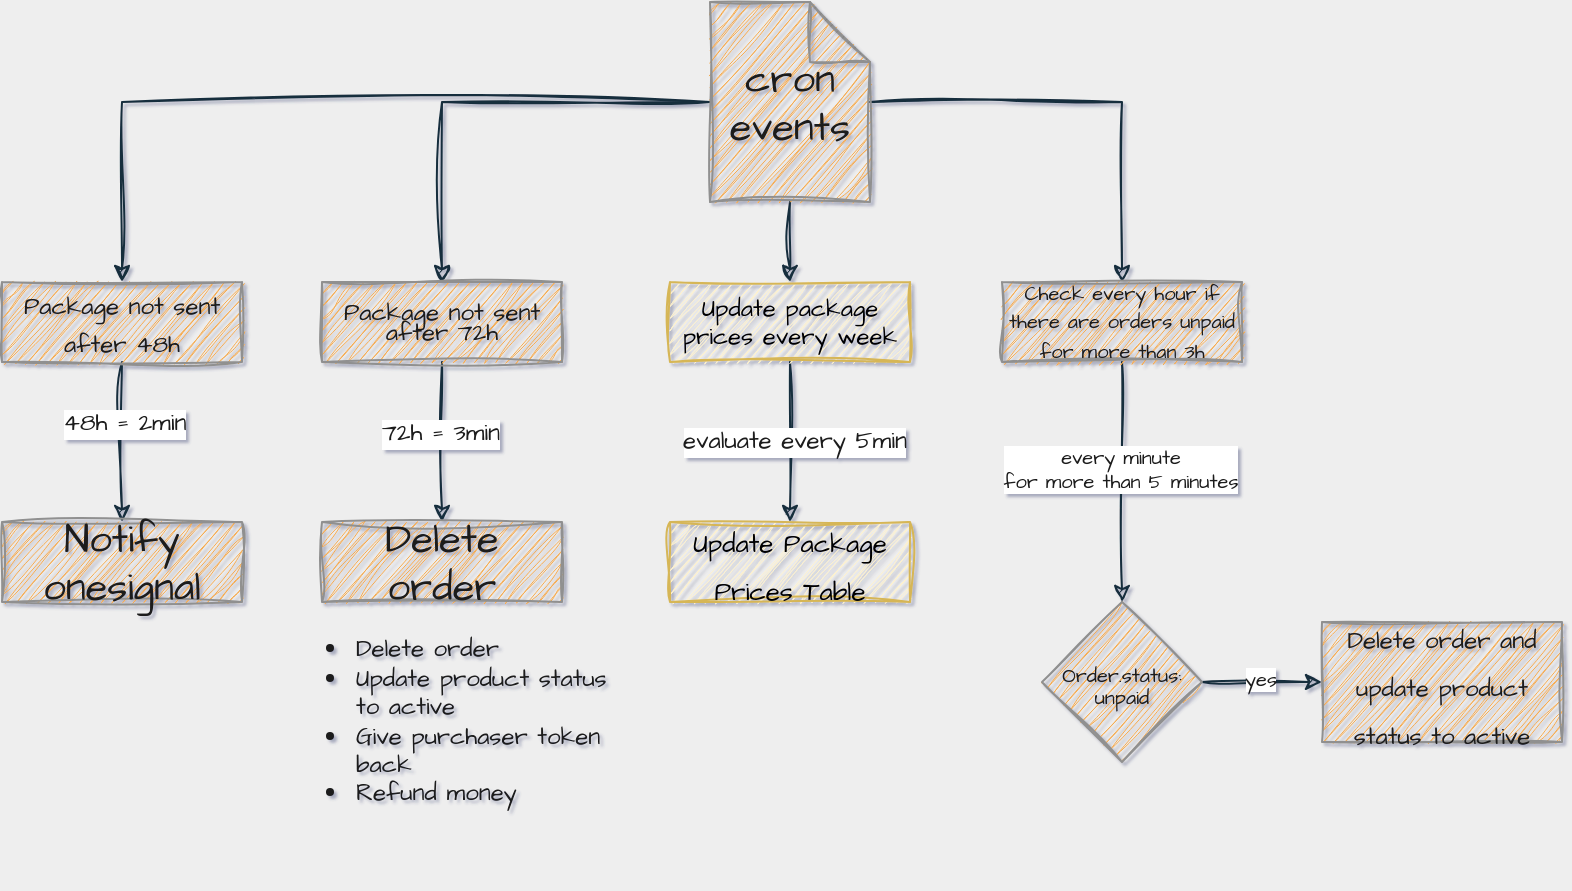 <mxfile version="20.6.0" type="github">
  <diagram id="pWL9M35hyhVUCSLAzQwa" name="Strona-1">
    <mxGraphModel dx="983" dy="566" grid="1" gridSize="10" guides="1" tooltips="1" connect="1" arrows="1" fold="1" page="1" pageScale="1" pageWidth="827" pageHeight="1169" background="#EEEEEE" math="0" shadow="1">
      <root>
        <mxCell id="0" />
        <mxCell id="1" parent="0" />
        <mxCell id="czl2qet7RvVeBFFA1b4G-19" style="edgeStyle=orthogonalEdgeStyle;rounded=0;sketch=1;hachureGap=4;jiggle=2;orthogonalLoop=1;jettySize=auto;html=1;strokeColor=#182E3E;fontFamily=Architects Daughter;fontSource=https%3A%2F%2Ffonts.googleapis.com%2Fcss%3Ffamily%3DArchitects%2BDaughter;fontSize=12;fontColor=#1A1A1A;" parent="1" source="czl2qet7RvVeBFFA1b4G-5" target="czl2qet7RvVeBFFA1b4G-10" edge="1">
          <mxGeometry relative="1" as="geometry" />
        </mxCell>
        <mxCell id="czl2qet7RvVeBFFA1b4G-20" style="edgeStyle=orthogonalEdgeStyle;rounded=0;sketch=1;hachureGap=4;jiggle=2;orthogonalLoop=1;jettySize=auto;html=1;entryX=0.5;entryY=0;entryDx=0;entryDy=0;strokeColor=#182E3E;fontFamily=Architects Daughter;fontSource=https%3A%2F%2Ffonts.googleapis.com%2Fcss%3Ffamily%3DArchitects%2BDaughter;fontSize=12;fontColor=#1A1A1A;" parent="1" source="czl2qet7RvVeBFFA1b4G-5" target="czl2qet7RvVeBFFA1b4G-8" edge="1">
          <mxGeometry relative="1" as="geometry" />
        </mxCell>
        <mxCell id="czl2qet7RvVeBFFA1b4G-21" style="edgeStyle=orthogonalEdgeStyle;rounded=0;sketch=1;hachureGap=4;jiggle=2;orthogonalLoop=1;jettySize=auto;html=1;entryX=0.5;entryY=0;entryDx=0;entryDy=0;strokeColor=#182E3E;fontFamily=Architects Daughter;fontSource=https%3A%2F%2Ffonts.googleapis.com%2Fcss%3Ffamily%3DArchitects%2BDaughter;fontSize=12;fontColor=#1A1A1A;" parent="1" source="czl2qet7RvVeBFFA1b4G-5" target="czl2qet7RvVeBFFA1b4G-6" edge="1">
          <mxGeometry relative="1" as="geometry" />
        </mxCell>
        <mxCell id="ePx3qtR9HWIwEJ90-jqC-6" style="edgeStyle=orthogonalEdgeStyle;rounded=0;sketch=1;hachureGap=4;jiggle=2;orthogonalLoop=1;jettySize=auto;html=1;entryX=0.5;entryY=0;entryDx=0;entryDy=0;strokeColor=#182E3E;fontFamily=Architects Daughter;fontSource=https%3A%2F%2Ffonts.googleapis.com%2Fcss%3Ffamily%3DArchitects%2BDaughter;fontSize=10;fontColor=#1A1A1A;" edge="1" parent="1" source="czl2qet7RvVeBFFA1b4G-5" target="czl2qet7RvVeBFFA1b4G-11">
          <mxGeometry relative="1" as="geometry" />
        </mxCell>
        <mxCell id="czl2qet7RvVeBFFA1b4G-5" value="&lt;div&gt;cron&lt;/div&gt;&lt;div&gt;events&lt;br&gt;&lt;/div&gt;" style="shape=note;whiteSpace=wrap;html=1;backgroundOutline=1;darkOpacity=0.05;sketch=1;hachureGap=4;jiggle=2;strokeColor=#909090;fontFamily=Architects Daughter;fontSource=https%3A%2F%2Ffonts.googleapis.com%2Fcss%3Ffamily%3DArchitects%2BDaughter;fontSize=20;fontColor=#1A1A1A;fillColor=#F5AB50;" parent="1" vertex="1">
          <mxGeometry x="374" y="30" width="80" height="100" as="geometry" />
        </mxCell>
        <mxCell id="czl2qet7RvVeBFFA1b4G-13" value="" style="edgeStyle=orthogonalEdgeStyle;rounded=0;sketch=1;hachureGap=4;jiggle=2;orthogonalLoop=1;jettySize=auto;html=1;strokeColor=#182E3E;fontFamily=Architects Daughter;fontSource=https%3A%2F%2Ffonts.googleapis.com%2Fcss%3Ffamily%3DArchitects%2BDaughter;fontSize=12;fontColor=#1A1A1A;" parent="1" source="czl2qet7RvVeBFFA1b4G-6" target="czl2qet7RvVeBFFA1b4G-12" edge="1">
          <mxGeometry relative="1" as="geometry" />
        </mxCell>
        <mxCell id="czl2qet7RvVeBFFA1b4G-18" value="48h = 2min" style="edgeLabel;html=1;align=center;verticalAlign=middle;resizable=0;points=[];fontSize=12;fontFamily=Architects Daughter;fontColor=#1A1A1A;" parent="czl2qet7RvVeBFFA1b4G-13" vertex="1" connectable="0">
          <mxGeometry x="-0.232" y="1" relative="1" as="geometry">
            <mxPoint as="offset" />
          </mxGeometry>
        </mxCell>
        <mxCell id="czl2qet7RvVeBFFA1b4G-6" value="&lt;p style=&quot;line-height: 80%;&quot;&gt;&lt;font style=&quot;font-size: 12px;&quot;&gt;Package not sent after 48h&lt;/font&gt;&lt;/p&gt;" style="rounded=0;whiteSpace=wrap;html=1;sketch=1;hachureGap=4;jiggle=2;strokeColor=#909090;fontFamily=Architects Daughter;fontSource=https%3A%2F%2Ffonts.googleapis.com%2Fcss%3Ffamily%3DArchitects%2BDaughter;fontSize=20;fontColor=#1A1A1A;fillColor=#F5AB50;" parent="1" vertex="1">
          <mxGeometry x="20" y="170" width="120" height="40" as="geometry" />
        </mxCell>
        <mxCell id="czl2qet7RvVeBFFA1b4G-15" value="" style="edgeStyle=orthogonalEdgeStyle;rounded=0;sketch=1;hachureGap=4;jiggle=2;orthogonalLoop=1;jettySize=auto;html=1;strokeColor=#182E3E;fontFamily=Architects Daughter;fontSource=https%3A%2F%2Ffonts.googleapis.com%2Fcss%3Ffamily%3DArchitects%2BDaughter;fontSize=12;fontColor=#1A1A1A;" parent="1" source="czl2qet7RvVeBFFA1b4G-8" target="czl2qet7RvVeBFFA1b4G-14" edge="1">
          <mxGeometry relative="1" as="geometry" />
        </mxCell>
        <mxCell id="czl2qet7RvVeBFFA1b4G-17" value="72h = 3min" style="edgeLabel;html=1;align=center;verticalAlign=middle;resizable=0;points=[];fontSize=12;fontFamily=Architects Daughter;fontColor=#1A1A1A;" parent="czl2qet7RvVeBFFA1b4G-15" vertex="1" connectable="0">
          <mxGeometry x="-0.104" y="-1" relative="1" as="geometry">
            <mxPoint as="offset" />
          </mxGeometry>
        </mxCell>
        <mxCell id="czl2qet7RvVeBFFA1b4G-8" value="&lt;p style=&quot;line-height: 80%; font-size: 12px;&quot;&gt;&lt;font style=&quot;font-size: 12px;&quot;&gt;Package not sent after 72h&lt;br&gt;&lt;/font&gt;&lt;/p&gt;" style="rounded=0;whiteSpace=wrap;html=1;sketch=1;hachureGap=4;jiggle=2;strokeColor=#909090;fontFamily=Architects Daughter;fontSource=https%3A%2F%2Ffonts.googleapis.com%2Fcss%3Ffamily%3DArchitects%2BDaughter;fontSize=20;fontColor=#1A1A1A;fillColor=#F5AB50;" parent="1" vertex="1">
          <mxGeometry x="180" y="170" width="120" height="40" as="geometry" />
        </mxCell>
        <mxCell id="ePx3qtR9HWIwEJ90-jqC-2" style="edgeStyle=orthogonalEdgeStyle;rounded=0;sketch=1;hachureGap=4;jiggle=2;orthogonalLoop=1;jettySize=auto;html=1;strokeColor=#182E3E;fontFamily=Architects Daughter;fontSource=https%3A%2F%2Ffonts.googleapis.com%2Fcss%3Ffamily%3DArchitects%2BDaughter;fontSize=12;fontColor=#1A1A1A;" edge="1" parent="1" source="czl2qet7RvVeBFFA1b4G-10" target="ePx3qtR9HWIwEJ90-jqC-1">
          <mxGeometry relative="1" as="geometry" />
        </mxCell>
        <mxCell id="ePx3qtR9HWIwEJ90-jqC-3" value="evaluate every 5min" style="edgeLabel;html=1;align=center;verticalAlign=middle;resizable=0;points=[];fontSize=12;fontFamily=Architects Daughter;fontColor=#1A1A1A;" vertex="1" connectable="0" parent="ePx3qtR9HWIwEJ90-jqC-2">
          <mxGeometry x="-0.011" y="2" relative="1" as="geometry">
            <mxPoint as="offset" />
          </mxGeometry>
        </mxCell>
        <mxCell id="czl2qet7RvVeBFFA1b4G-10" value="&lt;p style=&quot;line-height: 110%; font-size: 12px;&quot;&gt;&lt;font style=&quot;font-size: 12px;&quot;&gt;Update package prices every week&lt;br&gt;&lt;/font&gt;&lt;/p&gt;" style="rounded=0;whiteSpace=wrap;html=1;sketch=1;hachureGap=4;jiggle=2;strokeColor=#d6b656;fontFamily=Architects Daughter;fontSource=https%3A%2F%2Ffonts.googleapis.com%2Fcss%3Ffamily%3DArchitects%2BDaughter;fontSize=20;fillColor=#fff2cc;" parent="1" vertex="1">
          <mxGeometry x="354" y="170" width="120" height="40" as="geometry" />
        </mxCell>
        <mxCell id="ePx3qtR9HWIwEJ90-jqC-10" value="" style="edgeStyle=orthogonalEdgeStyle;rounded=0;sketch=1;hachureGap=4;jiggle=2;orthogonalLoop=1;jettySize=auto;html=1;strokeColor=#182E3E;fontFamily=Architects Daughter;fontSource=https%3A%2F%2Ffonts.googleapis.com%2Fcss%3Ffamily%3DArchitects%2BDaughter;fontSize=10;fontColor=#1A1A1A;" edge="1" parent="1" source="czl2qet7RvVeBFFA1b4G-11" target="ePx3qtR9HWIwEJ90-jqC-9">
          <mxGeometry relative="1" as="geometry" />
        </mxCell>
        <mxCell id="ePx3qtR9HWIwEJ90-jqC-14" value="&lt;div&gt;every minute&lt;/div&gt;&lt;div&gt;for more than 5 minutes&lt;br&gt;&lt;/div&gt;" style="edgeLabel;html=1;align=center;verticalAlign=middle;resizable=0;points=[];fontSize=10;fontFamily=Architects Daughter;fontColor=#1A1A1A;" vertex="1" connectable="0" parent="ePx3qtR9HWIwEJ90-jqC-10">
          <mxGeometry x="-0.117" y="-1" relative="1" as="geometry">
            <mxPoint as="offset" />
          </mxGeometry>
        </mxCell>
        <mxCell id="czl2qet7RvVeBFFA1b4G-11" value="&lt;font style=&quot;font-size: 10px;&quot;&gt;Check every hour if there are orders unpaid for more than 3h&lt;/font&gt;" style="rounded=0;whiteSpace=wrap;html=1;sketch=1;hachureGap=4;jiggle=2;strokeColor=#909090;fontFamily=Architects Daughter;fontSource=https%3A%2F%2Ffonts.googleapis.com%2Fcss%3Ffamily%3DArchitects%2BDaughter;fontSize=12;fontColor=#1A1A1A;fillColor=#F5AB50;" parent="1" vertex="1">
          <mxGeometry x="520" y="170" width="120" height="40" as="geometry" />
        </mxCell>
        <mxCell id="czl2qet7RvVeBFFA1b4G-12" value="Notify onesignal" style="rounded=0;whiteSpace=wrap;html=1;sketch=1;hachureGap=4;jiggle=2;strokeColor=#909090;fontFamily=Architects Daughter;fontSource=https%3A%2F%2Ffonts.googleapis.com%2Fcss%3Ffamily%3DArchitects%2BDaughter;fontSize=20;fontColor=#1A1A1A;fillColor=#F5AB50;" parent="1" vertex="1">
          <mxGeometry x="20" y="290" width="120" height="40" as="geometry" />
        </mxCell>
        <mxCell id="czl2qet7RvVeBFFA1b4G-14" value="Delete order" style="rounded=0;whiteSpace=wrap;html=1;sketch=1;hachureGap=4;jiggle=2;strokeColor=#909090;fontFamily=Architects Daughter;fontSource=https%3A%2F%2Ffonts.googleapis.com%2Fcss%3Ffamily%3DArchitects%2BDaughter;fontSize=20;fontColor=#1A1A1A;fillColor=#F5AB50;" parent="1" vertex="1">
          <mxGeometry x="180" y="290" width="120" height="40" as="geometry" />
        </mxCell>
        <mxCell id="czl2qet7RvVeBFFA1b4G-16" value="&lt;ul&gt;&lt;li&gt;Delete order&lt;/li&gt;&lt;li&gt;Update product status to active&lt;/li&gt;&lt;li&gt;Give purchaser token back&lt;/li&gt;&lt;li&gt;Refund money &lt;br&gt;&lt;/li&gt;&lt;/ul&gt;" style="text;html=1;strokeColor=none;fillColor=none;align=left;verticalAlign=middle;whiteSpace=wrap;rounded=0;sketch=1;hachureGap=4;jiggle=2;fontFamily=Architects Daughter;fontSource=https%3A%2F%2Ffonts.googleapis.com%2Fcss%3Ffamily%3DArchitects%2BDaughter;fontSize=12;fontColor=#1A1A1A;" parent="1" vertex="1">
          <mxGeometry x="155" y="310" width="170" height="160" as="geometry" />
        </mxCell>
        <mxCell id="ePx3qtR9HWIwEJ90-jqC-1" value="&lt;font style=&quot;font-size: 13px;&quot;&gt;Update Package Prices Table&lt;/font&gt;" style="rounded=0;whiteSpace=wrap;html=1;sketch=1;hachureGap=4;jiggle=2;strokeColor=#d6b656;fontFamily=Architects Daughter;fontSource=https%3A%2F%2Ffonts.googleapis.com%2Fcss%3Ffamily%3DArchitects%2BDaughter;fontSize=20;fillColor=#fff2cc;" vertex="1" parent="1">
          <mxGeometry x="354" y="290" width="120" height="40" as="geometry" />
        </mxCell>
        <mxCell id="ePx3qtR9HWIwEJ90-jqC-12" value="" style="edgeStyle=orthogonalEdgeStyle;rounded=0;sketch=1;hachureGap=4;jiggle=2;orthogonalLoop=1;jettySize=auto;html=1;strokeColor=#182E3E;fontFamily=Architects Daughter;fontSource=https%3A%2F%2Ffonts.googleapis.com%2Fcss%3Ffamily%3DArchitects%2BDaughter;fontSize=10;fontColor=#1A1A1A;" edge="1" parent="1" source="ePx3qtR9HWIwEJ90-jqC-9" target="ePx3qtR9HWIwEJ90-jqC-11">
          <mxGeometry relative="1" as="geometry" />
        </mxCell>
        <mxCell id="ePx3qtR9HWIwEJ90-jqC-13" value="yes" style="edgeLabel;html=1;align=center;verticalAlign=middle;resizable=0;points=[];fontSize=10;fontFamily=Architects Daughter;fontColor=#1A1A1A;" vertex="1" connectable="0" parent="ePx3qtR9HWIwEJ90-jqC-12">
          <mxGeometry x="-0.043" y="2" relative="1" as="geometry">
            <mxPoint as="offset" />
          </mxGeometry>
        </mxCell>
        <mxCell id="ePx3qtR9HWIwEJ90-jqC-9" value="&lt;p style=&quot;line-height: 40%;&quot;&gt;&lt;font style=&quot;font-size: 10px;&quot;&gt;Order.status: unpaid&lt;/font&gt;&lt;/p&gt;" style="rhombus;whiteSpace=wrap;html=1;fontFamily=Architects Daughter;fillColor=#F5AB50;strokeColor=#909090;fontColor=#1A1A1A;rounded=0;sketch=1;hachureGap=4;jiggle=2;fontSource=https%3A%2F%2Ffonts.googleapis.com%2Fcss%3Ffamily%3DArchitects%2BDaughter;fontSize=20;" vertex="1" parent="1">
          <mxGeometry x="540" y="330" width="80" height="80" as="geometry" />
        </mxCell>
        <mxCell id="ePx3qtR9HWIwEJ90-jqC-11" value="&lt;font style=&quot;font-size: 12px;&quot;&gt;Delete order and update product status to active&lt;/font&gt;" style="whiteSpace=wrap;html=1;fontSize=20;fontFamily=Architects Daughter;fillColor=#F5AB50;strokeColor=#909090;fontColor=#1A1A1A;rounded=0;sketch=1;hachureGap=4;jiggle=2;fontSource=https%3A%2F%2Ffonts.googleapis.com%2Fcss%3Ffamily%3DArchitects%2BDaughter;" vertex="1" parent="1">
          <mxGeometry x="680" y="340" width="120" height="60" as="geometry" />
        </mxCell>
      </root>
    </mxGraphModel>
  </diagram>
</mxfile>
